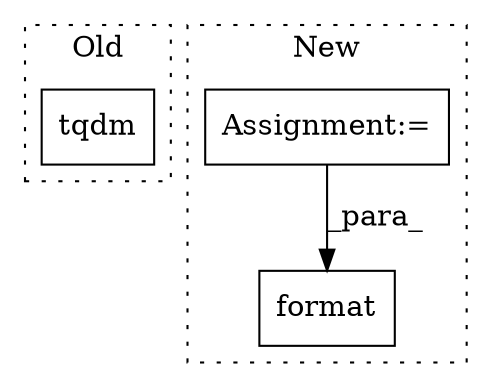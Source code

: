 digraph G {
subgraph cluster0 {
1 [label="tqdm" a="32" s="1826,1848" l="5,1" shape="box"];
label = "Old";
style="dotted";
}
subgraph cluster1 {
2 [label="format" a="32" s="2853,2912" l="7,1" shape="box"];
3 [label="Assignment:=" a="7" s="2674" l="12" shape="box"];
label = "New";
style="dotted";
}
3 -> 2 [label="_para_"];
}